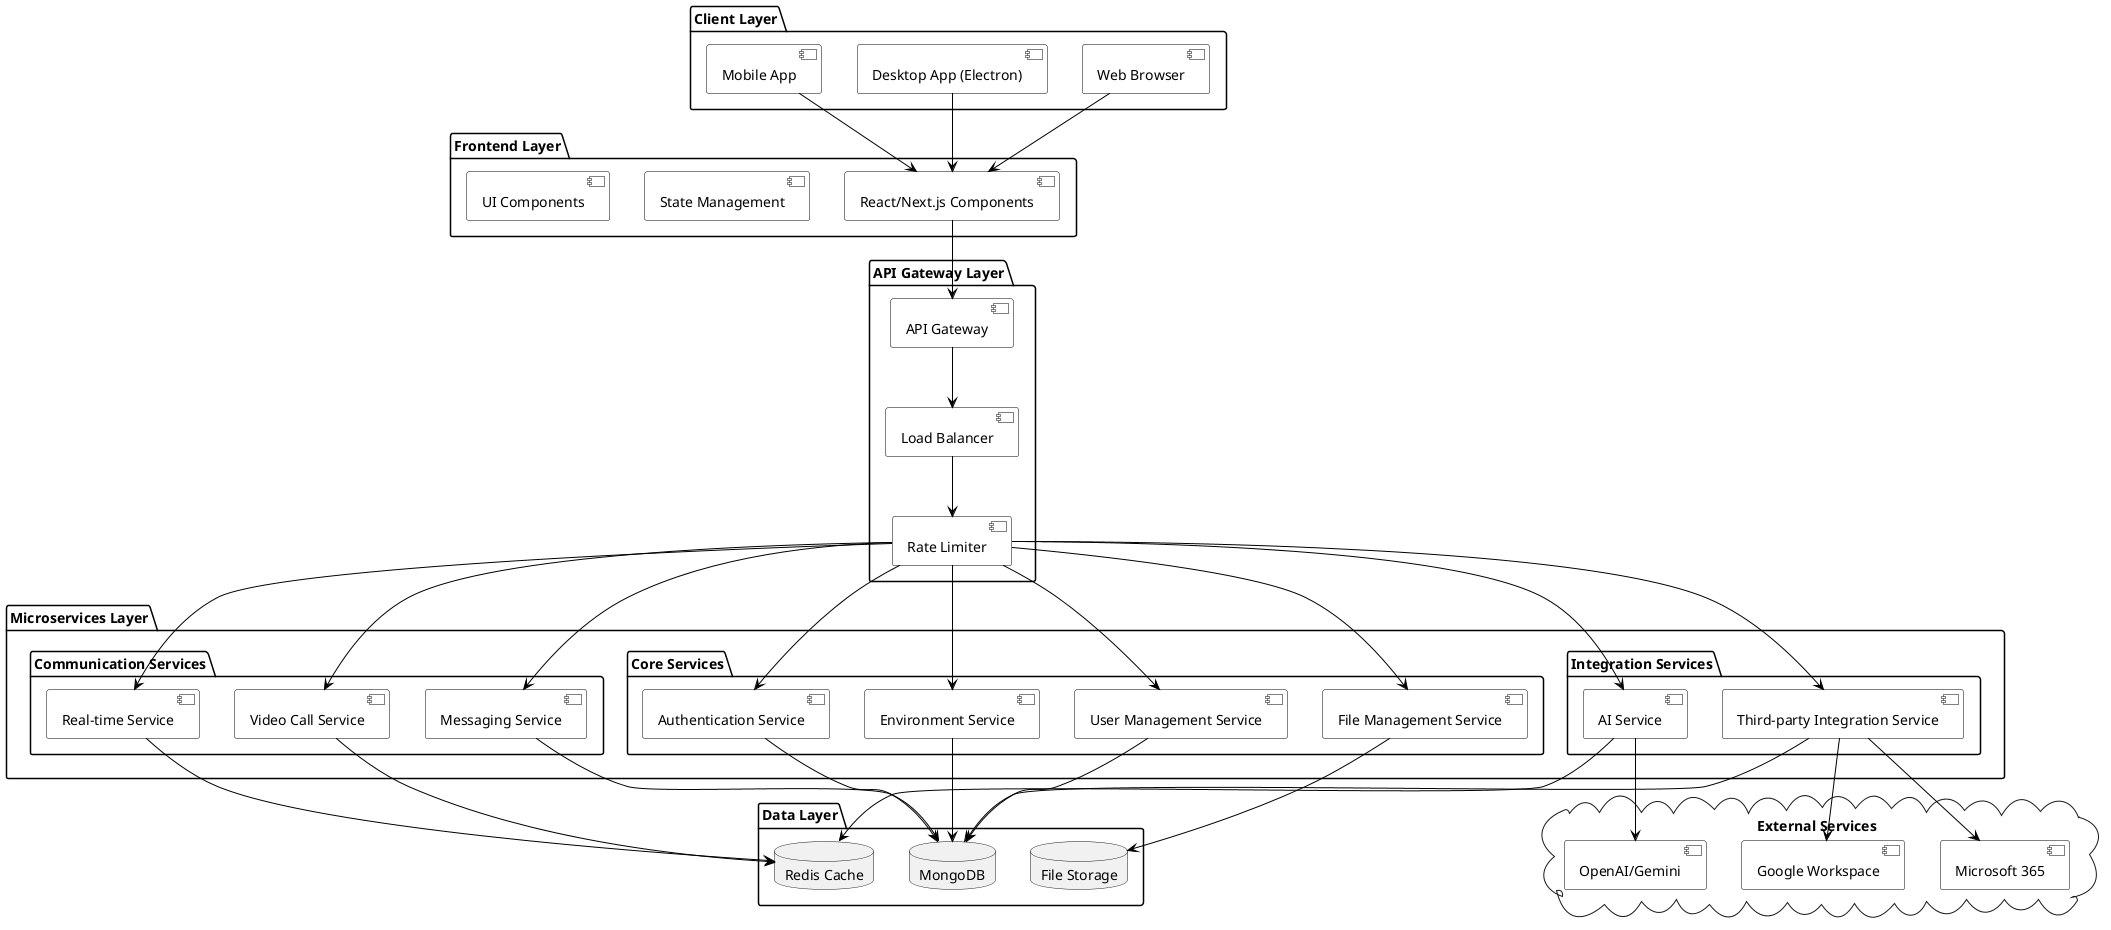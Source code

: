 @startuml
!define RECTANGLE class
!define DATABASE database
!define CLOUD cloud

skinparam componentStyle uml2
skinparam component {
  BackgroundColor White
  BorderColor Black
  ArrowColor Black
}

package "Client Layer" {
  [Web Browser] as WebClient
  [Desktop App (Electron)] as DesktopClient
  [Mobile App] as MobileClient
}

package "Frontend Layer" {
  [React/Next.js Components] as FrontendComponents
  [State Management] as StateManagement
  [UI Components] as UIComponents
}

package "API Gateway Layer" {
  [API Gateway] as APIGateway
  [Load Balancer] as LoadBalancer
  [Rate Limiter] as RateLimiter
}

package "Microservices Layer" {
  package "Core Services" {
    [Authentication Service] as AuthService
    [User Management Service] as UserService
    [File Management Service] as FileService
    [Environment Service] as EnvService
  }

  package "Communication Services" {
    [Real-time Service] as RealTimeService
    [Messaging Service] as MessagingService
    [Video Call Service] as VideoService
  }

  package "Integration Services" {
    [Third-party Integration Service] as IntegrationService
    [AI Service] as AIService
  }
}

package "Data Layer" {
  database "MongoDB" as MongoDB
  database "Redis Cache" as Redis
  database "File Storage" as FileStorage
}

cloud "External Services" {
  [Google Workspace] as GoogleAPI
  [Microsoft 365] as MicrosoftAPI
  [OpenAI/Gemini] as AIAPI
}

' Client to Frontend connections
WebClient --> FrontendComponents
DesktopClient --> FrontendComponents
MobileClient --> FrontendComponents

' Frontend to API Gateway connections
FrontendComponents --> APIGateway
APIGateway --> LoadBalancer
LoadBalancer --> RateLimiter

' API Gateway to Microservices connections
RateLimiter --> AuthService
RateLimiter --> UserService
RateLimiter --> FileService
RateLimiter --> EnvService
RateLimiter --> RealTimeService
RateLimiter --> MessagingService
RateLimiter --> VideoService
RateLimiter --> IntegrationService
RateLimiter --> AIService

' Microservices to Data Layer connections
AuthService --> MongoDB
UserService --> MongoDB
FileService --> FileStorage
EnvService --> MongoDB
RealTimeService --> Redis
MessagingService --> MongoDB
VideoService --> Redis
IntegrationService --> MongoDB
AIService --> Redis

' Integration Services to External Services connections
IntegrationService --> GoogleAPI
IntegrationService --> MicrosoftAPI
AIService --> AIAPI

@enduml